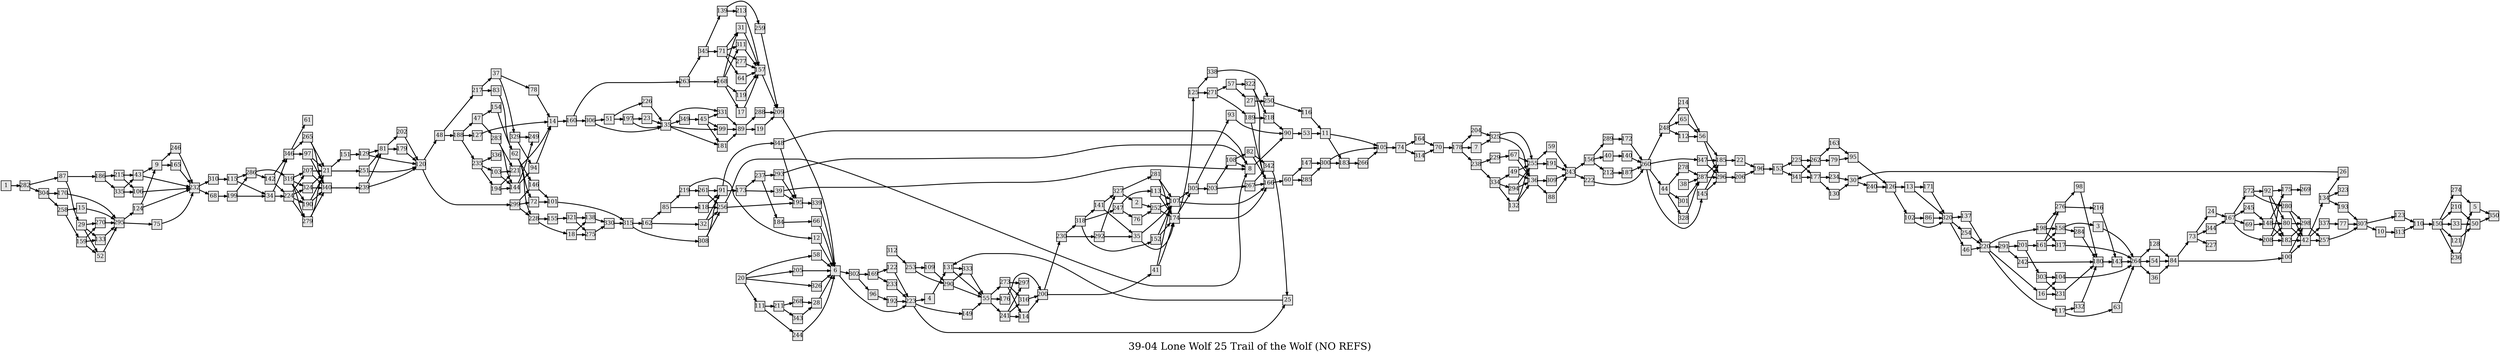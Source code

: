 digraph g{
  graph [ label="39-04 Lone Wolf 25 Trail of the Wolf (NO REFS)" rankdir=LR, ordering=out, fontsize=36, nodesep="0.35", ranksep="0.45"];
  node  [shape=rect, penwidth=2, fontsize=20, style=filled, fillcolor=grey90, margin="0,0", labelfloat=true, regular=true, fixedsize=true];
  edge  [labelfloat=true, penwidth=3, fontsize=12];
  // ---;
  // group  : Katz;
  // id     : 39-04;
  // gbid   :;
  // series :;
  // title  :;
  // author :;
  // credit:;
  // - name : Yee-Ann Wong;
  // role : encoder;
  // date : 2017-09-16;
  // - name : Jeremy Douglass;
  // role : editor;
  // date : 2018-04-28;
  // render:;
  // - name   : small;
  // styles : gvStyles-small.txt;
  // engine : dot;
  // comment: >;
  
  // ---;
  
  // From | To | Label;
  
  1 -> 282;
  2 -> 252;
  3 -> 264;
  4 -> 131;
  5 -> 350;
  6 -> 302;
  6 -> 223;
  7 -> 325;
  8 -> 90;
  9 -> 246;
  9 -> 165;
  10 -> 313;
  11 -> 105;
  11 -> 183;
  12 -> 6;
  13 -> 171;
  13 -> 320;
  14 -> 160;
  15 -> 295;
  16 -> 104;
  16 -> 231;
  17 -> 157;
  18 -> 138;
  18 -> 275;
  19 -> 209;
  20 -> 58;
  20 -> 205;
  20 -> 326;
  20 -> 111;
  21 -> 151;
  21 -> 251;
  22 -> 196;
  23 -> 135;
  24 -> 167;
  25 -> 131;
  26 -> 30;
  27 -> 250;
  28 -> 6;
  29 -> 270;
  29 -> 133;
  29 -> 52;
  30 -> 240;
  31 -> 157;
  32 -> 91;
  32 -> 256;
  33 -> 50;
  34 -> 346;
  34 -> 224;
  35 -> 107;
  35 -> 174;
  36 -> 84;
  37 -> 78;
  37 -> 329;
  38 -> 287;
  39 -> 8;
  39 -> 195;
  40 -> 140;
  41 -> 107;
  41 -> 174;
  42 -> 134;
  42 -> 337;
  42 -> 257;
  43 -> 9;
  43 -> 232;
  44 -> 278;
  44 -> 301;
  44 -> 328;
  45 -> 331;
  45 -> 99;
  45 -> 181;
  46 -> 220;
  47 -> 154;
  47 -> 283;
  48 -> 217;
  48 -> 188;
  49 -> 255;
  49 -> 136;
  50 -> 350;
  51 -> 226;
  51 -> 197;
  52 -> 295;
  53 -> 11;
  54 -> 84;
  55 -> 273;
  55 -> 176;
  55 -> 241;
  56 -> 185;
  56 -> 296;
  57 -> 322;
  57 -> 27;
  58 -> 6;
  59 -> 243;
  60 -> 147;
  60 -> 285;
  62 -> 146;
  62 -> 72;
  62 -> 228;
  63 -> 264;
  64 -> 157;
  65 -> 56;
  66 -> 6;
  67 -> 255;
  67 -> 136;
  68 -> 199;
  69 -> 148;
  70 -> 178;
  71 -> 31;
  71 -> 311;
  71 -> 277;
  71 -> 64;
  72 -> 101;
  73 -> 24;
  73 -> 344;
  73 -> 227;
  74 -> 164;
  74 -> 314;
  75 -> 232;
  76 -> 252;
  77 -> 307;
  78 -> 14;
  79 -> 95;
  80 -> 298;
  80 -> 42;
  81 -> 202;
  81 -> 179;
  82 -> 342;
  82 -> 166;
  83 -> 62;
  84 -> 73;
  84 -> 100;
  85 -> 219;
  85 -> 118;
  86 -> 320;
  87 -> 186;
  87 -> 29;
  88 -> 243;
  89 -> 288;
  89 -> 19;
  90 -> 53;
  91 -> 348;
  91 -> 173;
  92 -> 175;
  92 -> 80;
  92 -> 182;
  93 -> 90;
  94 -> 14;
  95 -> 126;
  96 -> 192;
  97 -> 21;
  97 -> 340;
  98 -> 180;
  99 -> 89;
  100 -> 298;
  100 -> 42;
  101 -> 315;
  102 -> 86;
  102 -> 320;
  103 -> 221;
  103 -> 144;
  104 -> 264;
  105 -> 74;
  106 -> 232;
  107 -> 305;
  107 -> 166;
  108 -> 82;
  108 -> 8;
  109 -> 290;
  110 -> 150;
  111 -> 211;
  111 -> 244;
  112 -> 56;
  113 -> 107;
  113 -> 174;
  114 -> 200;
  115 -> 286;
  115 -> 34;
  116 -> 11;
  117 -> 332;
  117 -> 63;
  118 -> 91;
  118 -> 256;
  119 -> 157;
  120 -> 48;
  120 -> 299;
  121 -> 50;
  122 -> 223;
  123 -> 110;
  124 -> 9;
  124 -> 232;
  125 -> 338;
  125 -> 271;
  126 -> 13;
  126 -> 102;
  127 -> 14;
  128 -> 84;
  129 -> 81;
  129 -> 120;
  130 -> 30;
  131 -> 333;
  131 -> 55;
  132 -> 255;
  132 -> 136;
  133 -> 295;
  134 -> 193;
  134 -> 26;
  134 -> 323;
  135 -> 331;
  135 -> 349;
  135 -> 99;
  135 -> 181;
  136 -> 309;
  136 -> 88;
  137 -> 220;
  138 -> 330;
  139 -> 259;
  139 -> 213;
  140 -> 260;
  141 -> 327;
  141 -> 35;
  142 -> 346;
  142 -> 224;
  143 -> 264;
  144 -> 249;
  144 -> 94;
  145 -> 185;
  145 -> 296;
  146 -> 101;
  147 -> 300;
  148 -> 175;
  148 -> 80;
  148 -> 182;
  149 -> 55;
  150 -> 274;
  150 -> 210;
  150 -> 33;
  150 -> 121;
  150 -> 236;
  151 -> 129;
  152 -> 107;
  152 -> 174;
  153 -> 225;
  153 -> 341;
  154 -> 62;
  155 -> 321;
  156 -> 289;
  156 -> 40;
  156 -> 212;
  157 -> 209;
  158 -> 3;
  158 -> 284;
  159 -> 270;
  159 -> 133;
  159 -> 52;
  160 -> 263;
  160 -> 306;
  161 -> 276;
  161 -> 158;
  161 -> 317;
  162;
  162 -> 85;
  162 -> 32;
  163 -> 95;
  164 -> 70;
  165 -> 232;
  166 -> 60;
  167 -> 272;
  167 -> 245;
  167 -> 69;
  167 -> 208;
  168 -> 31;
  168 -> 311;
  168 -> 17;
  168 -> 119;
  169 -> 122;
  169 -> 233;
  170 -> 295;
  171 -> 320;
  172 -> 260;
  173 -> 237;
  173 -> 39;
  174 -> 125;
  174 -> 305;
  174 -> 166;
  175 -> 269;
  176 -> 200;
  177 -> 234;
  177 -> 130;
  178 -> 204;
  178 -> 7;
  178 -> 238;
  179 -> 120;
  180 -> 143;
  181 -> 89;
  182 -> 298;
  182 -> 42;
  183 -> 266;
  184 -> 66;
  185 -> 22;
  186 -> 215;
  186 -> 335;
  187 -> 260;
  188 -> 47;
  188 -> 127;
  188 -> 235;
  189 -> 218;
  189 -> 166;
  190 -> 21;
  190 -> 340;
  191 -> 243;
  192 -> 223;
  193 -> 307;
  194 -> 221;
  194 -> 144;
  195 -> 339;
  196 -> 153;
  197 -> 23;
  197 -> 135;
  198 -> 276;
  198 -> 158;
  198 -> 317;
  199 -> 286;
  199 -> 34;
  200 -> 230;
  200 -> 41;
  201 -> 161;
  201 -> 303;
  202 -> 120;
  203 -> 108;
  203 -> 267;
  204 -> 325;
  205 -> 6;
  206 -> 196;
  207 -> 21;
  207 -> 340;
  208 -> 175;
  208 -> 80;
  208 -> 182;
  209 -> 6;
  210 -> 50;
  211 -> 268;
  211 -> 343;
  212 -> 187;
  213 -> 157;
  214 -> 56;
  215 -> 43;
  215 -> 106;
  216 -> 143;
  217 -> 37;
  217 -> 83;
  218 -> 90;
  219 -> 12;
  219 -> 261;
  220 -> 198;
  220 -> 291;
  220 -> 117;
  220 -> 16;
  221 -> 14;
  222 -> 260;
  223 -> 4;
  223 -> 149;
  223 -> 25;
  224 -> 207;
  224 -> 324;
  224 -> 190;
  224 -> 279;
  225 -> 262;
  225 -> 177;
  226 -> 135;
  228 -> 155;
  228 -> 18;
  229 -> 67;
  230 -> 318;
  230 -> 292;
  231 -> 180;
  232 -> 310;
  232 -> 68;
  233 -> 223;
  234 -> 30;
  235 -> 336;
  235 -> 103;
  235 -> 194;
  236 -> 5;
  237 -> 293;
  237 -> 184;
  238 -> 229;
  238 -> 334;
  239 -> 81;
  239 -> 120;
  240 -> 126;
  241 -> 297;
  241 -> 316;
  241 -> 114;
  242 -> 180;
  243 -> 156;
  243 -> 222;
  244 -> 6;
  245 -> 148;
  246 -> 232;
  247 -> 113;
  247 -> 76;
  248 -> 214;
  248 -> 65;
  248 -> 112;
  250 -> 116;
  251 -> 81;
  251 -> 120;
  252 -> 107;
  252 -> 174;
  253 -> 109;
  253 -> 290;
  254 -> 220;
  255 -> 59;
  255 -> 191;
  256 -> 8;
  256 -> 195;
  257 -> 307;
  258 -> 15;
  258 -> 159;
  259 -> 209;
  260 -> 248;
  260 -> 347;
  260 -> 44;
  260 -> 145;
  261 -> 91;
  261 -> 256;
  262 -> 163;
  262 -> 79;
  263 -> 345;
  263 -> 168;
  264 -> 128;
  264 -> 54;
  264 -> 36;
  265 -> 21;
  265 -> 340;
  266 -> 105;
  267 -> 342;
  267 -> 166;
  268 -> 28;
  270 -> 295;
  271 -> 57;
  271 -> 189;
  272 -> 92;
  272 -> 280;
  273 -> 297;
  273 -> 316;
  273 -> 114;
  274 -> 5;
  275 -> 330;
  276 -> 98;
  276 -> 216;
  277 -> 157;
  278 -> 287;
  279 -> 21;
  279 -> 340;
  280 -> 298;
  280 -> 42;
  281 -> 107;
  281 -> 174;
  282 -> 87;
  282 -> 304;
  283 -> 221;
  283 -> 144;
  284 -> 180;
  285 -> 300;
  286 -> 319;
  286 -> 142;
  287 -> 185;
  287 -> 296;
  288 -> 209;
  289 -> 172;
  290 -> 333;
  290 -> 55;
  291 -> 201;
  291 -> 242;
  292 -> 327;
  292 -> 35;
  293 -> 8;
  293 -> 195;
  294 -> 255;
  294 -> 136;
  295 -> 124;
  295 -> 75;
  296 -> 206;
  298 -> 257;
  299 -> 146;
  299 -> 72;
  299 -> 228;
  300 -> 105;
  300 -> 183;
  301 -> 287;
  302 -> 169;
  302 -> 96;
  303 -> 104;
  303 -> 231;
  304 -> 170;
  304 -> 258;
  305 -> 93;
  305 -> 203;
  306 -> 51;
  306 -> 135;
  307 -> 123;
  307 -> 10;
  308 -> 91;
  308 -> 256;
  309 -> 243;
  310 -> 115;
  311 -> 157;
  312 -> 253;
  313 -> 110;
  314 -> 70;
  315 -> 162;
  315 -> 308;
  316 -> 200;
  317 -> 264;
  318 -> 141;
  318 -> 247;
  318 -> 152;
  319 -> 207;
  319 -> 324;
  319 -> 190;
  319 -> 279;
  320 -> 137;
  320 -> 254;
  320 -> 46;
  321 -> 138;
  321 -> 275;
  322 -> 218;
  322 -> 166;
  324 -> 21;
  324 -> 340;
  325 -> 255;
  325 -> 136;
  326 -> 6;
  327 -> 281;
  327 -> 2;
  328 -> 287;
  329 -> 249;
  329 -> 94;
  330 -> 315;
  331 -> 89;
  332 -> 180;
  333 -> 55;
  334 -> 49;
  334 -> 294;
  334 -> 132;
  335 -> 43;
  335 -> 106;
  337 -> 77;
  338 -> 250;
  339 -> 6;
  340 -> 239;
  341 -> 262;
  341 -> 177;
  342 -> 25;
  343 -> 28;
  344 -> 167;
  345 -> 139;
  345 -> 71;
  346 -> 61;
  346 -> 265;
  346 -> 97;
  347 -> 185;
  347 -> 296;
  348 -> 8;
  348 -> 195;
  349 -> 45;
}

